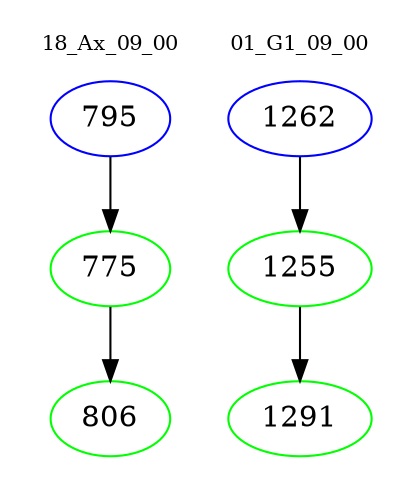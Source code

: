 digraph{
subgraph cluster_0 {
color = white
label = "18_Ax_09_00";
fontsize=10;
T0_795 [label="795", color="blue"]
T0_795 -> T0_775 [color="black"]
T0_775 [label="775", color="green"]
T0_775 -> T0_806 [color="black"]
T0_806 [label="806", color="green"]
}
subgraph cluster_1 {
color = white
label = "01_G1_09_00";
fontsize=10;
T1_1262 [label="1262", color="blue"]
T1_1262 -> T1_1255 [color="black"]
T1_1255 [label="1255", color="green"]
T1_1255 -> T1_1291 [color="black"]
T1_1291 [label="1291", color="green"]
}
}
